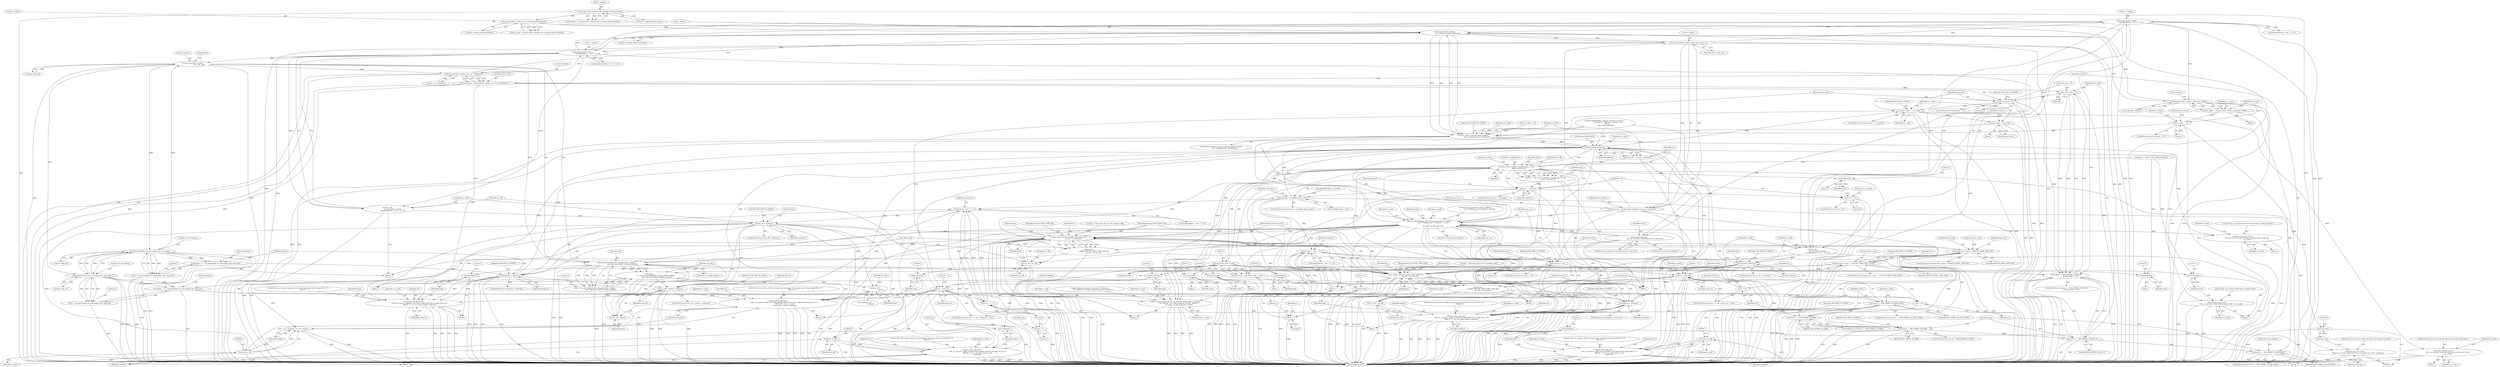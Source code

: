 digraph "0_sleuthkit_114cd3d0aac8bd1aeaf4b33840feb0163d342d5b@array" {
"1000555" [label="(Call,tsk_getu16(fs->endian,\n                    &node[nodesize - (rec + 1) * 2]))"];
"1000274" [label="(Call,tsk_getu16(fs->endian, node_desc->num_rec))"];
"1000201" [label="(Call,tsk_getu32(fs->endian,\n                hfs->catalog_header.totalNodes))"];
"1000156" [label="(Call,tsk_getu32(fs->endian, hfs->catalog_header.rootNode))"];
"1000134" [label="(Call,tsk_getu16(fs->endian, hfs->catalog_header.nodesize))"];
"1000555" [label="(Call,tsk_getu16(fs->endian,\n                    &node[nodesize - (rec + 1) * 2]))"];
"1000328" [label="(Call,tsk_getu16(fs->endian,\n                    &node[nodesize - (rec + 1) * 2]))"];
"1000486" [label="(Call,tsk_getu32(fs->endian, idx_rec->childNode))"];
"1000440" [label="(Call,tsk_getu16(fs->endian,\n                            key->key_len))"];
"1000373" [label="(Call,tsk_getu16(hfs->fs_info.endian, key->key_len))"];
"1000600" [label="(Call,tsk_getu16(hfs->fs_info.endian, key->key_len))"];
"1000666" [label="(Call,tsk_getu32(fs->endian, node_desc->flink))"];
"1000199" [label="(Call,cur_node > tsk_getu32(fs->endian,\n                hfs->catalog_header.totalNodes))"];
"1000213" [label="(Call,tsk_error_set_errstr\n                (\"hfs_cat_traverse: Node %d too large for file\", cur_node))"];
"1000222" [label="(Call,cur_node * nodesize)"];
"1000220" [label="(Call,cur_off = cur_node * nodesize)"];
"1000227" [label="(Call,tsk_fs_attr_read(hfs->catalog_attr, cur_off,\n            node, nodesize, 0))"];
"1000225" [label="(Call,cnt = tsk_fs_attr_read(hfs->catalog_attr, cur_off,\n            node, nodesize, 0))"];
"1000236" [label="(Call,cnt != nodesize)"];
"1000241" [label="(Call,cnt >= 0)"];
"1000253" [label="(Call,nodesize < sizeof(hfs_btree_node))"];
"1000260" [label="(Call,tsk_error_set_errstr\n            (\"hfs_cat_traverse: Node size %d is too small to be valid\", nodesize))"];
"1000335" [label="(Call,nodesize - (rec + 1) * 2)"];
"1000343" [label="(Call,rec_off > nodesize)"];
"1000353" [label="(Call,(int) rec_off)"];
"1000349" [label="(Call,tsk_error_set_errstr\n                        (\"hfs_cat_traverse: offset of record %d in index node %d too large (%d vs %\"\n                        PRIu16 \")\", rec, cur_node, (int) rec_off,\n                        nodesize))"];
"1000383" [label="(Call,(keylen) > nodesize)"];
"1000389" [label="(Call,tsk_error_set_errstr\n                        (\"hfs_cat_traverse: length of key %d in index node %d too large (%d vs %\"\n                        PRIu16 \")\", rec, cur_node, keylen, nodesize))"];
"1000452" [label="(Call,rec_off + keylen > nodesize)"];
"1000460" [label="(Call,tsk_error_set_errstr\n                            (\"hfs_cat_traverse: offset of record and keylength %d in index node %d too large (%d vs %\"\n                            PRIu16 \")\", rec, cur_node,\n                            (int) rec_off + keylen, nodesize))"];
"1000401" [label="(Call,a_cb(hfs, HFS_BT_NODE_TYPE_IDX, key,\n                    cur_off + rec_off, ptr))"];
"1000301" [label="(Call,node_desc->type == HFS_BT_NODE_TYPE_IDX)"];
"1000532" [label="(Call,node_desc->type == HFS_BT_NODE_TYPE_LEAF)"];
"1000628" [label="(Call,a_cb(hfs, HFS_BT_NODE_TYPE_LEAF, key,\n                    cur_off + rec_off, ptr))"];
"1000626" [label="(Call,retval =\n                    a_cb(hfs, HFS_BT_NODE_TYPE_LEAF, key,\n                    cur_off + rec_off, ptr))"];
"1000637" [label="(Call,retval == HFS_BTREE_CB_LEAF_STOP)"];
"1000647" [label="(Call,retval == HFS_BTREE_CB_ERR)"];
"1000410" [label="(Call,retval == HFS_BTREE_CB_ERR)"];
"1000425" [label="(Call,retval == HFS_BTREE_CB_IDX_LT)"];
"1000424" [label="(Call,(retval == HFS_BTREE_CB_IDX_LT)\n                    || (next_node == 0))"];
"1000494" [label="(Call,retval == HFS_BTREE_CB_IDX_EQGT)"];
"1000690" [label="(Call,tsk_error_set_errstr(\"hfs_cat_traverse: btree node %\" PRIu32\n                \" (%\" PRIu64 \") is neither index nor leaf (%\" PRIu8 \")\",\n                cur_node, cur_off, node_desc->type))"];
"1000399" [label="(Call,retval =\n                    a_cb(hfs, HFS_BT_NODE_TYPE_IDX, key,\n                    cur_off + rec_off, ptr))"];
"1000438" [label="(Call,hfs_get_idxkeylen(hfs, tsk_getu16(fs->endian,\n                            key->key_len), &(hfs->catalog_header)))"];
"1000434" [label="(Call,keylen =\n                        2 + hfs_get_idxkeylen(hfs, tsk_getu16(fs->endian,\n                            key->key_len), &(hfs->catalog_header)))"];
"1000453" [label="(Call,rec_off + keylen)"];
"1000464" [label="(Call,(int) rec_off + keylen)"];
"1000481" [label="(Call,rec_off +\n                        keylen)"];
"1000436" [label="(Call,2 + hfs_get_idxkeylen(hfs, tsk_getu16(fs->endian,\n                            key->key_len), &(hfs->catalog_header)))"];
"1000405" [label="(Call,cur_off + rec_off)"];
"1000465" [label="(Call,(int) rec_off)"];
"1000562" [label="(Call,nodesize - (rec + 1) * 2)"];
"1000570" [label="(Call,rec_off > nodesize)"];
"1000580" [label="(Call,(int) rec_off)"];
"1000576" [label="(Call,tsk_error_set_errstr\n                        (\"hfs_cat_traverse: offset of record %d in leaf node %d too large (%d vs %\"\n                        PRIu16 \")\", rec, cur_node, (int) rec_off,\n                        nodesize))"];
"1000610" [label="(Call,(keylen) > nodesize)"];
"1000616" [label="(Call,tsk_error_set_errstr\n                        (\"hfs_cat_traverse: length of key %d in leaf node %d too large (%d vs %\"\n                        PRIu16 \")\", rec, cur_node, keylen, nodesize))"];
"1000632" [label="(Call,cur_off + rec_off)"];
"1000248" [label="(Call,free(node))"];
"1000263" [label="(Call,free(node))"];
"1000269" [label="(Call,(hfs_btree_node *) node)"];
"1000216" [label="(Call,free(node))"];
"1000267" [label="(Call,node_desc = (hfs_btree_node *) node)"];
"1000296" [label="(Call,free(node))"];
"1000357" [label="(Call,free(node))"];
"1000395" [label="(Call,free(node))"];
"1000418" [label="(Call,free(node))"];
"1000470" [label="(Call,free(node))"];
"1000584" [label="(Call,free(node))"];
"1000622" [label="(Call,free(node))"];
"1000655" [label="(Call,free(node))"];
"1000697" [label="(Call,free(node))"];
"1000701" [label="(Call,free(node))"];
"1000283" [label="(Call,tsk_fprintf(stderr, \"hfs_cat_traverse: node %\" PRIu32\n                \" @ %\" PRIu64 \" has %\" PRIu16 \" records\n\",\n                cur_node, cur_off, num_rec))"];
"1000290" [label="(Call,num_rec == 0)"];
"1000316" [label="(Call,rec < num_rec)"];
"1000319" [label="(Call,++rec)"];
"1000337" [label="(Call,(rec + 1) * 2)"];
"1000338" [label="(Call,rec + 1)"];
"1000543" [label="(Call,rec < num_rec)"];
"1000546" [label="(Call,++rec)"];
"1000564" [label="(Call,(rec + 1) * 2)"];
"1000565" [label="(Call,rec + 1)"];
"1000506" [label="(Call,tsk_error_set_errstr\n                    (\"hfs_cat_traverse: did not find any keys in index node %d\",\n                    cur_node))"];
"1000514" [label="(Call,next_node == cur_node)"];
"1000520" [label="(Call,tsk_error_set_errstr\n                    (\"hfs_cat_traverse: node %d references itself as next node\",\n                    cur_node))"];
"1000527" [label="(Call,cur_node = next_node)"];
"1000683" [label="(Call,tsk_fprintf(stderr,\n                        \"hfs_cat_traverse: moving forward to next leaf\"))"];
"1000272" [label="(Call,num_rec = tsk_getu16(fs->endian, node_desc->num_rec))"];
"1000326" [label="(Call,rec_off =\n                    tsk_getu16(fs->endian,\n                    &node[nodesize - (rec + 1) * 2]))"];
"1000369" [label="(Call,keylen = 2 + tsk_getu16(hfs->fs_info.endian, key->key_len))"];
"1000371" [label="(Call,2 + tsk_getu16(hfs->fs_info.endian, key->key_len))"];
"1000596" [label="(Call,keylen = 2 + tsk_getu16(hfs->fs_info.endian, key->key_len))"];
"1000598" [label="(Call,2 + tsk_getu16(hfs->fs_info.endian, key->key_len))"];
"1000484" [label="(Call,next_node = tsk_getu32(fs->endian, idx_rec->childNode))"];
"1000428" [label="(Call,next_node == 0)"];
"1000500" [label="(Call,next_node == 0)"];
"1000553" [label="(Call,rec_off =\n                    tsk_getu16(fs->endian,\n                    &node[nodesize - (rec + 1) * 2]))"];
"1000664" [label="(Call,cur_node = tsk_getu32(fs->endian, node_desc->flink))"];
"1000674" [label="(Call,cur_node == 0)"];
"1000457" [label="(Block,)"];
"1000609" [label="(ControlStructure,if ((keylen) > nodesize))"];
"1000217" [label="(Identifier,node)"];
"1000673" [label="(ControlStructure,if (cur_node == 0))"];
"1000369" [label="(Call,keylen = 2 + tsk_getu16(hfs->fs_info.endian, key->key_len))"];
"1000429" [label="(Identifier,next_node)"];
"1000556" [label="(Call,fs->endian)"];
"1000465" [label="(Call,(int) rec_off)"];
"1000373" [label="(Call,tsk_getu16(hfs->fs_info.endian, key->key_len))"];
"1000395" [label="(Call,free(node))"];
"1000667" [label="(Call,fs->endian)"];
"1000562" [label="(Call,nodesize - (rec + 1) * 2)"];
"1000630" [label="(Identifier,HFS_BT_NODE_TYPE_LEAF)"];
"1000521" [label="(Literal,\"hfs_cat_traverse: node %d references itself as next node\")"];
"1000284" [label="(Identifier,stderr)"];
"1000240" [label="(ControlStructure,if (cnt >= 0))"];
"1000219" [label="(Literal,1)"];
"1000374" [label="(Call,hfs->fs_info.endian)"];
"1000290" [label="(Call,num_rec == 0)"];
"1000386" [label="(Block,)"];
"1000392" [label="(Identifier,cur_node)"];
"1000291" [label="(Identifier,num_rec)"];
"1000690" [label="(Call,tsk_error_set_errstr(\"hfs_cat_traverse: btree node %\" PRIu32\n                \" (%\" PRIu64 \") is neither index nor leaf (%\" PRIu8 \")\",\n                cur_node, cur_off, node_desc->type))"];
"1000384" [label="(Identifier,keylen)"];
"1000621" [label="(Identifier,nodesize)"];
"1000613" [label="(Block,)"];
"1000547" [label="(Identifier,rec)"];
"1000532" [label="(Call,node_desc->type == HFS_BT_NODE_TYPE_LEAF)"];
"1000154" [label="(Call,cur_node = tsk_getu32(fs->endian, hfs->catalog_header.rootNode))"];
"1000464" [label="(Call,(int) rec_off + keylen)"];
"1000447" [label="(Call,&(hfs->catalog_header))"];
"1000579" [label="(Identifier,cur_node)"];
"1000254" [label="(Identifier,nodesize)"];
"1000467" [label="(Identifier,rec_off)"];
"1000589" [label="(Identifier,key)"];
"1000236" [label="(Call,cnt != nodesize)"];
"1000296" [label="(Call,free(node))"];
"1000682" [label="(Identifier,tsk_verbose)"];
"1000493" [label="(ControlStructure,if (retval == HFS_BTREE_CB_IDX_EQGT))"];
"1000353" [label="(Call,(int) rec_off)"];
"1000704" [label="(Literal,0)"];
"1000560" [label="(Call,node[nodesize - (rec + 1) * 2])"];
"1000642" [label="(Identifier,is_done)"];
"1000383" [label="(Call,(keylen) > nodesize)"];
"1000358" [label="(Identifier,node)"];
"1000337" [label="(Call,(rec + 1) * 2)"];
"1000566" [label="(Identifier,rec)"];
"1000629" [label="(Identifier,hfs)"];
"1000222" [label="(Call,cur_node * nodesize)"];
"1000370" [label="(Identifier,keylen)"];
"1000649" [label="(Identifier,HFS_BTREE_CB_ERR)"];
"1000502" [label="(Literal,0)"];
"1000344" [label="(Identifier,rec_off)"];
"1000675" [label="(Identifier,cur_node)"];
"1000693" [label="(Identifier,cur_off)"];
"1000268" [label="(Identifier,node_desc)"];
"1000234" [label="(Literal,0)"];
"1000577" [label="(Literal,\"hfs_cat_traverse: offset of record %d in leaf node %d too large (%d vs %\"\n                        PRIu16 \")\")"];
"1000249" [label="(Identifier,node)"];
"1000515" [label="(Identifier,next_node)"];
"1000503" [label="(Block,)"];
"1000233" [label="(Identifier,nodesize)"];
"1000241" [label="(Call,cnt >= 0)"];
"1000252" [label="(ControlStructure,if (nodesize < sizeof(hfs_btree_node)))"];
"1000411" [label="(Identifier,retval)"];
"1000546" [label="(Call,++rec)"];
"1000335" [label="(Call,nodesize - (rec + 1) * 2)"];
"1000470" [label="(Call,free(node))"];
"1000436" [label="(Call,2 + hfs_get_idxkeylen(hfs, tsk_getu16(fs->endian,\n                            key->key_len), &(hfs->catalog_header)))"];
"1000412" [label="(Identifier,HFS_BTREE_CB_ERR)"];
"1000455" [label="(Identifier,keylen)"];
"1000665" [label="(Identifier,cur_node)"];
"1000338" [label="(Call,rec + 1)"];
"1000490" [label="(Call,idx_rec->childNode)"];
"1000282" [label="(Identifier,tsk_verbose)"];
"1000260" [label="(Call,tsk_error_set_errstr\n            (\"hfs_cat_traverse: Node size %d is too small to be valid\", nodesize))"];
"1000228" [label="(Call,hfs->catalog_attr)"];
"1000587" [label="(Literal,1)"];
"1000245" [label="(Call,tsk_error_reset())"];
"1000528" [label="(Identifier,cur_node)"];
"1000340" [label="(Literal,1)"];
"1000216" [label="(Call,free(node))"];
"1000394" [label="(Identifier,nodesize)"];
"1000409" [label="(ControlStructure,if (retval == HFS_BTREE_CB_ERR))"];
"1000483" [label="(Identifier,keylen)"];
"1000239" [label="(Block,)"];
"1000514" [label="(Call,next_node == cur_node)"];
"1000213" [label="(Call,tsk_error_set_errstr\n                (\"hfs_cat_traverse: Node %d too large for file\", cur_node))"];
"1000308" [label="(Call,next_node = 0)"];
"1000212" [label="(Identifier,TSK_ERR_FS_GENFS)"];
"1000292" [label="(Literal,0)"];
"1000460" [label="(Call,tsk_error_set_errstr\n                            (\"hfs_cat_traverse: offset of record and keylength %d in index node %d too large (%d vs %\"\n                            PRIu16 \")\", rec, cur_node,\n                            (int) rec_off + keylen, nodesize))"];
"1000223" [label="(Identifier,cur_node)"];
"1000611" [label="(Identifier,keylen)"];
"1000418" [label="(Call,free(node))"];
"1000452" [label="(Call,rec_off + keylen > nodesize)"];
"1000652" [label="(Identifier,TSK_ERR_FS_GENFS)"];
"1000205" [label="(Call,hfs->catalog_header.totalNodes)"];
"1000637" [label="(Call,retval == HFS_BTREE_CB_LEAF_STOP)"];
"1000661" [label="(Identifier,is_done)"];
"1000287" [label="(Identifier,cur_off)"];
"1000316" [label="(Call,rec < num_rec)"];
"1000351" [label="(Identifier,rec)"];
"1000499" [label="(ControlStructure,if (next_node == 0))"];
"1000687" [label="(Block,)"];
"1000628" [label="(Call,a_cb(hfs, HFS_BT_NODE_TYPE_LEAF, key,\n                    cur_off + rec_off, ptr))"];
"1000568" [label="(Literal,2)"];
"1000425" [label="(Call,retval == HFS_BTREE_CB_IDX_LT)"];
"1000295" [label="(Identifier,TSK_ERR_FS_GENFS)"];
"1000498" [label="(ControlStructure,break;)"];
"1000482" [label="(Identifier,rec_off)"];
"1000481" [label="(Call,rec_off +\n                        keylen)"];
"1000191" [label="(Identifier,is_done)"];
"1000300" [label="(ControlStructure,if (node_desc->type == HFS_BT_NODE_TYPE_IDX))"];
"1000529" [label="(Identifier,next_node)"];
"1000647" [label="(Call,retval == HFS_BTREE_CB_ERR)"];
"1000193" [label="(Block,)"];
"1000618" [label="(Identifier,rec)"];
"1000633" [label="(Identifier,cur_off)"];
"1000441" [label="(Call,fs->endian)"];
"1000527" [label="(Call,cur_node = next_node)"];
"1000342" [label="(ControlStructure,if (rec_off > nodesize))"];
"1000612" [label="(Identifier,nodesize)"];
"1000691" [label="(Literal,\"hfs_cat_traverse: btree node %\" PRIu32\n                \" (%\" PRIu64 \") is neither index nor leaf (%\" PRIu8 \")\")"];
"1000225" [label="(Call,cnt = tsk_fs_attr_read(hfs->catalog_attr, cur_off,\n            node, nodesize, 0))"];
"1000658" [label="(Literal,1)"];
"1000510" [label="(Identifier,is_done)"];
"1000578" [label="(Identifier,rec)"];
"1000348" [label="(Identifier,TSK_ERR_FS_GENFS)"];
"1000288" [label="(Identifier,num_rec)"];
"1000700" [label="(Literal,1)"];
"1000382" [label="(ControlStructure,if ((keylen) > nodesize))"];
"1000341" [label="(Literal,2)"];
"1000400" [label="(Identifier,retval)"];
"1000616" [label="(Call,tsk_error_set_errstr\n                        (\"hfs_cat_traverse: length of key %d in leaf node %d too large (%d vs %\"\n                        PRIu16 \")\", rec, cur_node, keylen, nodesize))"];
"1000486" [label="(Call,tsk_getu32(fs->endian, idx_rec->childNode))"];
"1000508" [label="(Identifier,cur_node)"];
"1000301" [label="(Call,node_desc->type == HFS_BT_NODE_TYPE_IDX)"];
"1000237" [label="(Identifier,cnt)"];
"1000541" [label="(Identifier,rec)"];
"1000544" [label="(Identifier,rec)"];
"1000257" [label="(Block,)"];
"1000145" [label="(Call,node = (char *) tsk_malloc(nodesize))"];
"1000181" [label="(Call,tsk_fprintf(stderr, \"hfs_cat_traverse: starting at \"\n            \"root node %\" PRIu32 \"; nodesize = %\"\n            PRIu16 \"\n\", cur_node, nodesize))"];
"1000620" [label="(Identifier,keylen)"];
"1000243" [label="(Literal,0)"];
"1000439" [label="(Identifier,hfs)"];
"1000116" [label="(Block,)"];
"1000424" [label="(Call,(retval == HFS_BTREE_CB_IDX_LT)\n                    || (next_node == 0))"];
"1000356" [label="(Identifier,nodesize)"];
"1000507" [label="(Literal,\"hfs_cat_traverse: did not find any keys in index node %d\")"];
"1000319" [label="(Call,++rec)"];
"1000343" [label="(Call,rec_off > nodesize)"];
"1000210" [label="(Block,)"];
"1000391" [label="(Identifier,rec)"];
"1000519" [label="(Identifier,TSK_ERR_FS_GENFS)"];
"1000421" [label="(Literal,1)"];
"1000403" [label="(Identifier,HFS_BT_NODE_TYPE_IDX)"];
"1000702" [label="(Identifier,node)"];
"1000524" [label="(Identifier,is_done)"];
"1000261" [label="(Literal,\"hfs_cat_traverse: Node size %d is too small to be valid\")"];
"1000650" [label="(Block,)"];
"1000588" [label="(Call,key = (hfs_btree_key_cat *) & node[rec_off])"];
"1000360" [label="(Literal,1)"];
"1000355" [label="(Identifier,rec_off)"];
"1000545" [label="(Identifier,num_rec)"];
"1000313" [label="(Call,rec = 0)"];
"1000405" [label="(Call,cur_off + rec_off)"];
"1000684" [label="(Identifier,stderr)"];
"1000473" [label="(Literal,1)"];
"1000242" [label="(Identifier,cnt)"];
"1000289" [label="(ControlStructure,if (num_rec == 0))"];
"1000534" [label="(Identifier,node_desc)"];
"1000132" [label="(Call,nodesize = tsk_getu16(fs->endian, hfs->catalog_header.nodesize))"];
"1000540" [label="(Call,rec = 0)"];
"1000505" [label="(Identifier,TSK_ERR_FS_GENFS)"];
"1000500" [label="(Call,next_node == 0)"];
"1000134" [label="(Call,tsk_getu16(fs->endian, hfs->catalog_header.nodesize))"];
"1000600" [label="(Call,tsk_getu16(hfs->fs_info.endian, key->key_len))"];
"1000573" [label="(Block,)"];
"1000440" [label="(Call,tsk_getu16(fs->endian,\n                            key->key_len))"];
"1000701" [label="(Call,free(node))"];
"1000664" [label="(Call,cur_node = tsk_getu32(fs->endian, node_desc->flink))"];
"1000345" [label="(Identifier,nodesize)"];
"1000293" [label="(Block,)"];
"1000656" [label="(Identifier,node)"];
"1000346" [label="(Block,)"];
"1000461" [label="(Literal,\"hfs_cat_traverse: offset of record and keylength %d in index node %d too large (%d vs %\"\n                            PRIu16 \")\")"];
"1000413" [label="(Block,)"];
"1000625" [label="(Literal,1)"];
"1000584" [label="(Call,free(node))"];
"1000357" [label="(Call,free(node))"];
"1000259" [label="(Identifier,TSK_ERR_FS_GENFS)"];
"1000569" [label="(ControlStructure,if (rec_off > nodesize))"];
"1000663" [label="(Block,)"];
"1000631" [label="(Identifier,key)"];
"1000536" [label="(Identifier,HFS_BT_NODE_TYPE_LEAF)"];
"1000404" [label="(Identifier,key)"];
"1000646" [label="(ControlStructure,if (retval == HFS_BTREE_CB_ERR))"];
"1000410" [label="(Call,retval == HFS_BTREE_CB_ERR)"];
"1000281" [label="(ControlStructure,if (tsk_verbose))"];
"1000555" [label="(Call,tsk_getu16(fs->endian,\n                    &node[nodesize - (rec + 1) * 2]))"];
"1000572" [label="(Identifier,nodesize)"];
"1000273" [label="(Identifier,num_rec)"];
"1000407" [label="(Identifier,rec_off)"];
"1000632" [label="(Call,cur_off + rec_off)"];
"1000423" [label="(ControlStructure,if ((retval == HFS_BTREE_CB_IDX_LT)\n                    || (next_node == 0)))"];
"1000676" [label="(Literal,0)"];
"1000548" [label="(Block,)"];
"1000501" [label="(Identifier,next_node)"];
"1000321" [label="(Block,)"];
"1000617" [label="(Literal,\"hfs_cat_traverse: length of key %d in leaf node %d too large (%d vs %\"\n                        PRIu16 \")\")"];
"1000361" [label="(Call,key = (hfs_btree_key_cat *) & node[rec_off])"];
"1000681" [label="(ControlStructure,if (tsk_verbose))"];
"1000113" [label="(MethodParameterIn,HFS_INFO * hfs)"];
"1000655" [label="(Call,free(node))"];
"1000200" [label="(Identifier,cur_node)"];
"1000697" [label="(Call,free(node))"];
"1000635" [label="(Identifier,ptr)"];
"1000160" [label="(Call,hfs->catalog_header.rootNode)"];
"1000232" [label="(Identifier,node)"];
"1000238" [label="(Identifier,nodesize)"];
"1000221" [label="(Identifier,cur_off)"];
"1000597" [label="(Identifier,keylen)"];
"1000606" [label="(Call,key->key_len)"];
"1000255" [label="(Call,sizeof(hfs_btree_node))"];
"1000456" [label="(Identifier,nodesize)"];
"1000567" [label="(Literal,1)"];
"1000431" [label="(Block,)"];
"1000585" [label="(Identifier,node)"];
"1000694" [label="(Call,node_desc->type)"];
"1000553" [label="(Call,rec_off =\n                    tsk_getu16(fs->endian,\n                    &node[nodesize - (rec + 1) * 2]))"];
"1000372" [label="(Literal,2)"];
"1000274" [label="(Call,tsk_getu16(fs->endian, node_desc->num_rec))"];
"1000533" [label="(Call,node_desc->type)"];
"1000402" [label="(Identifier,hfs)"];
"1000485" [label="(Identifier,next_node)"];
"1000235" [label="(ControlStructure,if (cnt != nodesize))"];
"1000262" [label="(Identifier,nodesize)"];
"1000674" [label="(Call,cur_node == 0)"];
"1000634" [label="(Identifier,rec_off)"];
"1000215" [label="(Identifier,cur_node)"];
"1000115" [label="(MethodParameterIn,void *ptr)"];
"1000198" [label="(ControlStructure,if (cur_node > tsk_getu32(fs->endian,\n                hfs->catalog_header.totalNodes)))"];
"1000231" [label="(Identifier,cur_off)"];
"1000564" [label="(Call,(rec + 1) * 2)"];
"1000639" [label="(Identifier,HFS_BTREE_CB_LEAF_STOP)"];
"1000495" [label="(Identifier,retval)"];
"1000623" [label="(Identifier,node)"];
"1000349" [label="(Call,tsk_error_set_errstr\n                        (\"hfs_cat_traverse: offset of record %d in index node %d too large (%d vs %\"\n                        PRIu16 \")\", rec, cur_node, (int) rec_off,\n                        nodesize))"];
"1000468" [label="(Identifier,keylen)"];
"1000469" [label="(Identifier,nodesize)"];
"1000297" [label="(Identifier,node)"];
"1000683" [label="(Call,tsk_fprintf(stderr,\n                        \"hfs_cat_traverse: moving forward to next leaf\"))"];
"1000531" [label="(ControlStructure,if (node_desc->type == HFS_BT_NODE_TYPE_LEAF))"];
"1000598" [label="(Call,2 + tsk_getu16(hfs->fs_info.endian, key->key_len))"];
"1000135" [label="(Call,fs->endian)"];
"1000201" [label="(Call,tsk_getu32(fs->endian,\n                hfs->catalog_header.totalNodes))"];
"1000220" [label="(Call,cur_off = cur_node * nodesize)"];
"1000399" [label="(Call,retval =\n                    a_cb(hfs, HFS_BT_NODE_TYPE_IDX, key,\n                    cur_off + rec_off, ptr))"];
"1000269" [label="(Call,(hfs_btree_node *) node)"];
"1000438" [label="(Call,hfs_get_idxkeylen(hfs, tsk_getu16(fs->endian,\n                            key->key_len), &(hfs->catalog_header)))"];
"1000698" [label="(Identifier,node)"];
"1000516" [label="(Identifier,cur_node)"];
"1000275" [label="(Call,fs->endian)"];
"1000149" [label="(Call,tsk_malloc(nodesize))"];
"1000224" [label="(Identifier,nodesize)"];
"1000271" [label="(Identifier,node)"];
"1000398" [label="(Literal,1)"];
"1000166" [label="(Call,cur_node == 0)"];
"1000685" [label="(Literal,\"hfs_cat_traverse: moving forward to next leaf\")"];
"1000419" [label="(Identifier,node)"];
"1000627" [label="(Identifier,retval)"];
"1000596" [label="(Call,keylen = 2 + tsk_getu16(hfs->fs_info.endian, key->key_len))"];
"1000396" [label="(Identifier,node)"];
"1000487" [label="(Call,fs->endian)"];
"1000303" [label="(Identifier,node_desc)"];
"1000283" [label="(Call,tsk_fprintf(stderr, \"hfs_cat_traverse: node %\" PRIu32\n                \" @ %\" PRIu64 \" has %\" PRIu16 \" records\n\",\n                cur_node, cur_off, num_rec))"];
"1000484" [label="(Call,next_node = tsk_getu32(fs->endian, idx_rec->childNode))"];
"1000576" [label="(Call,tsk_error_set_errstr\n                        (\"hfs_cat_traverse: offset of record %d in leaf node %d too large (%d vs %\"\n                        PRIu16 \")\", rec, cur_node, (int) rec_off,\n                        nodesize))"];
"1000626" [label="(Call,retval =\n                    a_cb(hfs, HFS_BT_NODE_TYPE_LEAF, key,\n                    cur_off + rec_off, ptr))"];
"1000333" [label="(Call,node[nodesize - (rec + 1) * 2])"];
"1000570" [label="(Call,rec_off > nodesize)"];
"1000227" [label="(Call,tsk_fs_attr_read(hfs->catalog_attr, cur_off,\n            node, nodesize, 0))"];
"1000615" [label="(Identifier,TSK_ERR_FS_GENFS)"];
"1000320" [label="(Identifier,rec)"];
"1000328" [label="(Call,tsk_getu16(fs->endian,\n                    &node[nodesize - (rec + 1) * 2]))"];
"1000543" [label="(Call,rec < num_rec)"];
"1000679" [label="(Identifier,is_done)"];
"1000463" [label="(Identifier,cur_node)"];
"1000317" [label="(Identifier,rec)"];
"1000705" [label="(MethodReturn,RET)"];
"1000305" [label="(Identifier,HFS_BT_NODE_TYPE_IDX)"];
"1000272" [label="(Call,num_rec = tsk_getu16(fs->endian, node_desc->num_rec))"];
"1000248" [label="(Call,free(node))"];
"1000329" [label="(Call,fs->endian)"];
"1000385" [label="(Identifier,nodesize)"];
"1000350" [label="(Literal,\"hfs_cat_traverse: offset of record %d in index node %d too large (%d vs %\"\n                        PRIu16 \")\")"];
"1000157" [label="(Call,fs->endian)"];
"1000251" [label="(Literal,1)"];
"1000539" [label="(ControlStructure,for (rec = 0; rec < num_rec; ++rec))"];
"1000571" [label="(Identifier,rec_off)"];
"1000371" [label="(Call,2 + tsk_getu16(hfs->fs_info.endian, key->key_len))"];
"1000336" [label="(Identifier,nodesize)"];
"1000401" [label="(Call,a_cb(hfs, HFS_BT_NODE_TYPE_IDX, key,\n                    cur_off + rec_off, ptr))"];
"1000451" [label="(ControlStructure,if (rec_off + keylen > nodesize))"];
"1000689" [label="(Identifier,TSK_ERR_FS_GENFS)"];
"1000565" [label="(Call,rec + 1)"];
"1000253" [label="(Call,nodesize < sizeof(hfs_btree_node))"];
"1000390" [label="(Literal,\"hfs_cat_traverse: length of key %d in index node %d too large (%d vs %\"\n                        PRIu16 \")\")"];
"1000496" [label="(Identifier,HFS_BTREE_CB_IDX_EQGT)"];
"1000599" [label="(Literal,2)"];
"1000622" [label="(Call,free(node))"];
"1000437" [label="(Literal,2)"];
"1000517" [label="(Block,)"];
"1000444" [label="(Call,key->key_len)"];
"1000299" [label="(Literal,1)"];
"1000267" [label="(Call,node_desc = (hfs_btree_node *) node)"];
"1000285" [label="(Literal,\"hfs_cat_traverse: node %\" PRIu32\n                \" @ %\" PRIu64 \" has %\" PRIu16 \" records\n\")"];
"1000494" [label="(Call,retval == HFS_BTREE_CB_IDX_EQGT)"];
"1000462" [label="(Identifier,rec)"];
"1000326" [label="(Call,rec_off =\n                    tsk_getu16(fs->endian,\n                    &node[nodesize - (rec + 1) * 2]))"];
"1000352" [label="(Identifier,cur_node)"];
"1000619" [label="(Identifier,cur_node)"];
"1000199" [label="(Call,cur_node > tsk_getu32(fs->endian,\n                hfs->catalog_header.totalNodes))"];
"1000393" [label="(Identifier,keylen)"];
"1000692" [label="(Identifier,cur_node)"];
"1000554" [label="(Identifier,rec_off)"];
"1000601" [label="(Call,hfs->fs_info.endian)"];
"1000430" [label="(Literal,0)"];
"1000415" [label="(Identifier,TSK_ERR_FS_GENFS)"];
"1000339" [label="(Identifier,rec)"];
"1000379" [label="(Call,key->key_len)"];
"1000479" [label="(Call,node[rec_off +\n                        keylen])"];
"1000306" [label="(Block,)"];
"1000670" [label="(Call,node_desc->flink)"];
"1000362" [label="(Identifier,key)"];
"1000666" [label="(Call,tsk_getu32(fs->endian, node_desc->flink))"];
"1000610" [label="(Call,(keylen) > nodesize)"];
"1000506" [label="(Call,tsk_error_set_errstr\n                    (\"hfs_cat_traverse: did not find any keys in index node %d\",\n                    cur_node))"];
"1000327" [label="(Identifier,rec_off)"];
"1000520" [label="(Call,tsk_error_set_errstr\n                    (\"hfs_cat_traverse: node %d references itself as next node\",\n                    cur_node))"];
"1000226" [label="(Identifier,cnt)"];
"1000389" [label="(Call,tsk_error_set_errstr\n                        (\"hfs_cat_traverse: length of key %d in index node %d too large (%d vs %\"\n                        PRIu16 \")\", rec, cur_node, keylen, nodesize))"];
"1000583" [label="(Identifier,nodesize)"];
"1000427" [label="(Identifier,HFS_BTREE_CB_IDX_LT)"];
"1000471" [label="(Identifier,node)"];
"1000575" [label="(Identifier,TSK_ERR_FS_GENFS)"];
"1000408" [label="(Identifier,ptr)"];
"1000636" [label="(ControlStructure,if (retval == HFS_BTREE_CB_LEAF_STOP))"];
"1000454" [label="(Identifier,rec_off)"];
"1000563" [label="(Identifier,nodesize)"];
"1000449" [label="(Identifier,hfs)"];
"1000286" [label="(Identifier,cur_node)"];
"1000580" [label="(Call,(int) rec_off)"];
"1000214" [label="(Literal,\"hfs_cat_traverse: Node %d too large for file\")"];
"1000312" [label="(ControlStructure,for (rec = 0; rec < num_rec; ++rec))"];
"1000434" [label="(Call,keylen =\n                        2 + hfs_get_idxkeylen(hfs, tsk_getu16(fs->endian,\n                            key->key_len), &(hfs->catalog_header)))"];
"1000459" [label="(Identifier,TSK_ERR_FS_GENFS)"];
"1000138" [label="(Call,hfs->catalog_header.nodesize)"];
"1000309" [label="(Identifier,next_node)"];
"1000559" [label="(Call,&node[nodesize - (rec + 1) * 2])"];
"1000638" [label="(Identifier,retval)"];
"1000278" [label="(Call,node_desc->num_rec)"];
"1000318" [label="(Identifier,num_rec)"];
"1000426" [label="(Identifier,retval)"];
"1000302" [label="(Call,node_desc->type)"];
"1000475" [label="(Identifier,idx_rec)"];
"1000453" [label="(Call,rec_off + keylen)"];
"1000522" [label="(Identifier,cur_node)"];
"1000202" [label="(Call,fs->endian)"];
"1000406" [label="(Identifier,cur_off)"];
"1000435" [label="(Identifier,keylen)"];
"1000388" [label="(Identifier,TSK_ERR_FS_GENFS)"];
"1000264" [label="(Identifier,node)"];
"1000428" [label="(Call,next_node == 0)"];
"1000648" [label="(Identifier,retval)"];
"1000332" [label="(Call,&node[nodesize - (rec + 1) * 2])"];
"1000156" [label="(Call,tsk_getu32(fs->endian, hfs->catalog_header.rootNode))"];
"1000266" [label="(Literal,1)"];
"1000263" [label="(Call,free(node))"];
"1000513" [label="(ControlStructure,if (next_node == cur_node))"];
"1000582" [label="(Identifier,rec_off)"];
"1000555" -> "1000553"  [label="AST: "];
"1000555" -> "1000559"  [label="CFG: "];
"1000556" -> "1000555"  [label="AST: "];
"1000559" -> "1000555"  [label="AST: "];
"1000553" -> "1000555"  [label="CFG: "];
"1000555" -> "1000705"  [label="DDG: "];
"1000555" -> "1000705"  [label="DDG: "];
"1000555" -> "1000201"  [label="DDG: "];
"1000555" -> "1000328"  [label="DDG: "];
"1000555" -> "1000553"  [label="DDG: "];
"1000555" -> "1000553"  [label="DDG: "];
"1000274" -> "1000555"  [label="DDG: "];
"1000328" -> "1000555"  [label="DDG: "];
"1000555" -> "1000666"  [label="DDG: "];
"1000274" -> "1000272"  [label="AST: "];
"1000274" -> "1000278"  [label="CFG: "];
"1000275" -> "1000274"  [label="AST: "];
"1000278" -> "1000274"  [label="AST: "];
"1000272" -> "1000274"  [label="CFG: "];
"1000274" -> "1000705"  [label="DDG: "];
"1000274" -> "1000705"  [label="DDG: "];
"1000274" -> "1000201"  [label="DDG: "];
"1000274" -> "1000272"  [label="DDG: "];
"1000274" -> "1000272"  [label="DDG: "];
"1000201" -> "1000274"  [label="DDG: "];
"1000274" -> "1000328"  [label="DDG: "];
"1000274" -> "1000666"  [label="DDG: "];
"1000201" -> "1000199"  [label="AST: "];
"1000201" -> "1000205"  [label="CFG: "];
"1000202" -> "1000201"  [label="AST: "];
"1000205" -> "1000201"  [label="AST: "];
"1000199" -> "1000201"  [label="CFG: "];
"1000201" -> "1000705"  [label="DDG: "];
"1000201" -> "1000705"  [label="DDG: "];
"1000201" -> "1000199"  [label="DDG: "];
"1000201" -> "1000199"  [label="DDG: "];
"1000156" -> "1000201"  [label="DDG: "];
"1000328" -> "1000201"  [label="DDG: "];
"1000486" -> "1000201"  [label="DDG: "];
"1000666" -> "1000201"  [label="DDG: "];
"1000156" -> "1000154"  [label="AST: "];
"1000156" -> "1000160"  [label="CFG: "];
"1000157" -> "1000156"  [label="AST: "];
"1000160" -> "1000156"  [label="AST: "];
"1000154" -> "1000156"  [label="CFG: "];
"1000156" -> "1000705"  [label="DDG: "];
"1000156" -> "1000705"  [label="DDG: "];
"1000156" -> "1000154"  [label="DDG: "];
"1000156" -> "1000154"  [label="DDG: "];
"1000134" -> "1000156"  [label="DDG: "];
"1000134" -> "1000132"  [label="AST: "];
"1000134" -> "1000138"  [label="CFG: "];
"1000135" -> "1000134"  [label="AST: "];
"1000138" -> "1000134"  [label="AST: "];
"1000132" -> "1000134"  [label="CFG: "];
"1000134" -> "1000705"  [label="DDG: "];
"1000134" -> "1000705"  [label="DDG: "];
"1000134" -> "1000132"  [label="DDG: "];
"1000134" -> "1000132"  [label="DDG: "];
"1000328" -> "1000326"  [label="AST: "];
"1000328" -> "1000332"  [label="CFG: "];
"1000329" -> "1000328"  [label="AST: "];
"1000332" -> "1000328"  [label="AST: "];
"1000326" -> "1000328"  [label="CFG: "];
"1000328" -> "1000705"  [label="DDG: "];
"1000328" -> "1000705"  [label="DDG: "];
"1000328" -> "1000326"  [label="DDG: "];
"1000328" -> "1000326"  [label="DDG: "];
"1000486" -> "1000328"  [label="DDG: "];
"1000328" -> "1000440"  [label="DDG: "];
"1000486" -> "1000484"  [label="AST: "];
"1000486" -> "1000490"  [label="CFG: "];
"1000487" -> "1000486"  [label="AST: "];
"1000490" -> "1000486"  [label="AST: "];
"1000484" -> "1000486"  [label="CFG: "];
"1000486" -> "1000705"  [label="DDG: "];
"1000486" -> "1000705"  [label="DDG: "];
"1000486" -> "1000484"  [label="DDG: "];
"1000486" -> "1000484"  [label="DDG: "];
"1000440" -> "1000486"  [label="DDG: "];
"1000440" -> "1000438"  [label="AST: "];
"1000440" -> "1000444"  [label="CFG: "];
"1000441" -> "1000440"  [label="AST: "];
"1000444" -> "1000440"  [label="AST: "];
"1000449" -> "1000440"  [label="CFG: "];
"1000440" -> "1000705"  [label="DDG: "];
"1000440" -> "1000705"  [label="DDG: "];
"1000440" -> "1000373"  [label="DDG: "];
"1000440" -> "1000438"  [label="DDG: "];
"1000440" -> "1000438"  [label="DDG: "];
"1000373" -> "1000440"  [label="DDG: "];
"1000440" -> "1000600"  [label="DDG: "];
"1000373" -> "1000371"  [label="AST: "];
"1000373" -> "1000379"  [label="CFG: "];
"1000374" -> "1000373"  [label="AST: "];
"1000379" -> "1000373"  [label="AST: "];
"1000371" -> "1000373"  [label="CFG: "];
"1000373" -> "1000705"  [label="DDG: "];
"1000373" -> "1000705"  [label="DDG: "];
"1000373" -> "1000369"  [label="DDG: "];
"1000373" -> "1000369"  [label="DDG: "];
"1000373" -> "1000371"  [label="DDG: "];
"1000373" -> "1000371"  [label="DDG: "];
"1000600" -> "1000373"  [label="DDG: "];
"1000600" -> "1000373"  [label="DDG: "];
"1000373" -> "1000600"  [label="DDG: "];
"1000373" -> "1000600"  [label="DDG: "];
"1000600" -> "1000598"  [label="AST: "];
"1000600" -> "1000606"  [label="CFG: "];
"1000601" -> "1000600"  [label="AST: "];
"1000606" -> "1000600"  [label="AST: "];
"1000598" -> "1000600"  [label="CFG: "];
"1000600" -> "1000705"  [label="DDG: "];
"1000600" -> "1000705"  [label="DDG: "];
"1000600" -> "1000596"  [label="DDG: "];
"1000600" -> "1000596"  [label="DDG: "];
"1000600" -> "1000598"  [label="DDG: "];
"1000600" -> "1000598"  [label="DDG: "];
"1000666" -> "1000664"  [label="AST: "];
"1000666" -> "1000670"  [label="CFG: "];
"1000667" -> "1000666"  [label="AST: "];
"1000670" -> "1000666"  [label="AST: "];
"1000664" -> "1000666"  [label="CFG: "];
"1000666" -> "1000705"  [label="DDG: "];
"1000666" -> "1000705"  [label="DDG: "];
"1000666" -> "1000664"  [label="DDG: "];
"1000666" -> "1000664"  [label="DDG: "];
"1000199" -> "1000198"  [label="AST: "];
"1000200" -> "1000199"  [label="AST: "];
"1000212" -> "1000199"  [label="CFG: "];
"1000221" -> "1000199"  [label="CFG: "];
"1000199" -> "1000705"  [label="DDG: "];
"1000199" -> "1000705"  [label="DDG: "];
"1000283" -> "1000199"  [label="DDG: "];
"1000222" -> "1000199"  [label="DDG: "];
"1000527" -> "1000199"  [label="DDG: "];
"1000181" -> "1000199"  [label="DDG: "];
"1000166" -> "1000199"  [label="DDG: "];
"1000674" -> "1000199"  [label="DDG: "];
"1000199" -> "1000213"  [label="DDG: "];
"1000199" -> "1000222"  [label="DDG: "];
"1000213" -> "1000210"  [label="AST: "];
"1000213" -> "1000215"  [label="CFG: "];
"1000214" -> "1000213"  [label="AST: "];
"1000215" -> "1000213"  [label="AST: "];
"1000217" -> "1000213"  [label="CFG: "];
"1000213" -> "1000705"  [label="DDG: "];
"1000213" -> "1000705"  [label="DDG: "];
"1000222" -> "1000220"  [label="AST: "];
"1000222" -> "1000224"  [label="CFG: "];
"1000223" -> "1000222"  [label="AST: "];
"1000224" -> "1000222"  [label="AST: "];
"1000220" -> "1000222"  [label="CFG: "];
"1000222" -> "1000705"  [label="DDG: "];
"1000222" -> "1000220"  [label="DDG: "];
"1000222" -> "1000220"  [label="DDG: "];
"1000181" -> "1000222"  [label="DDG: "];
"1000253" -> "1000222"  [label="DDG: "];
"1000149" -> "1000222"  [label="DDG: "];
"1000610" -> "1000222"  [label="DDG: "];
"1000452" -> "1000222"  [label="DDG: "];
"1000383" -> "1000222"  [label="DDG: "];
"1000222" -> "1000227"  [label="DDG: "];
"1000222" -> "1000283"  [label="DDG: "];
"1000222" -> "1000349"  [label="DDG: "];
"1000222" -> "1000389"  [label="DDG: "];
"1000222" -> "1000460"  [label="DDG: "];
"1000222" -> "1000506"  [label="DDG: "];
"1000222" -> "1000514"  [label="DDG: "];
"1000222" -> "1000576"  [label="DDG: "];
"1000222" -> "1000616"  [label="DDG: "];
"1000222" -> "1000690"  [label="DDG: "];
"1000220" -> "1000193"  [label="AST: "];
"1000221" -> "1000220"  [label="AST: "];
"1000226" -> "1000220"  [label="CFG: "];
"1000220" -> "1000705"  [label="DDG: "];
"1000220" -> "1000227"  [label="DDG: "];
"1000227" -> "1000225"  [label="AST: "];
"1000227" -> "1000234"  [label="CFG: "];
"1000228" -> "1000227"  [label="AST: "];
"1000231" -> "1000227"  [label="AST: "];
"1000232" -> "1000227"  [label="AST: "];
"1000233" -> "1000227"  [label="AST: "];
"1000234" -> "1000227"  [label="AST: "];
"1000225" -> "1000227"  [label="CFG: "];
"1000227" -> "1000705"  [label="DDG: "];
"1000227" -> "1000705"  [label="DDG: "];
"1000227" -> "1000225"  [label="DDG: "];
"1000227" -> "1000225"  [label="DDG: "];
"1000227" -> "1000225"  [label="DDG: "];
"1000227" -> "1000225"  [label="DDG: "];
"1000227" -> "1000225"  [label="DDG: "];
"1000145" -> "1000227"  [label="DDG: "];
"1000269" -> "1000227"  [label="DDG: "];
"1000227" -> "1000236"  [label="DDG: "];
"1000227" -> "1000248"  [label="DDG: "];
"1000227" -> "1000263"  [label="DDG: "];
"1000227" -> "1000269"  [label="DDG: "];
"1000227" -> "1000283"  [label="DDG: "];
"1000227" -> "1000401"  [label="DDG: "];
"1000227" -> "1000405"  [label="DDG: "];
"1000227" -> "1000628"  [label="DDG: "];
"1000227" -> "1000632"  [label="DDG: "];
"1000227" -> "1000690"  [label="DDG: "];
"1000225" -> "1000193"  [label="AST: "];
"1000226" -> "1000225"  [label="AST: "];
"1000237" -> "1000225"  [label="CFG: "];
"1000225" -> "1000705"  [label="DDG: "];
"1000225" -> "1000236"  [label="DDG: "];
"1000236" -> "1000235"  [label="AST: "];
"1000236" -> "1000238"  [label="CFG: "];
"1000237" -> "1000236"  [label="AST: "];
"1000238" -> "1000236"  [label="AST: "];
"1000242" -> "1000236"  [label="CFG: "];
"1000254" -> "1000236"  [label="CFG: "];
"1000236" -> "1000705"  [label="DDG: "];
"1000236" -> "1000705"  [label="DDG: "];
"1000236" -> "1000705"  [label="DDG: "];
"1000236" -> "1000241"  [label="DDG: "];
"1000236" -> "1000253"  [label="DDG: "];
"1000241" -> "1000240"  [label="AST: "];
"1000241" -> "1000243"  [label="CFG: "];
"1000242" -> "1000241"  [label="AST: "];
"1000243" -> "1000241"  [label="AST: "];
"1000245" -> "1000241"  [label="CFG: "];
"1000249" -> "1000241"  [label="CFG: "];
"1000241" -> "1000705"  [label="DDG: "];
"1000241" -> "1000705"  [label="DDG: "];
"1000253" -> "1000252"  [label="AST: "];
"1000253" -> "1000255"  [label="CFG: "];
"1000254" -> "1000253"  [label="AST: "];
"1000255" -> "1000253"  [label="AST: "];
"1000259" -> "1000253"  [label="CFG: "];
"1000268" -> "1000253"  [label="CFG: "];
"1000253" -> "1000705"  [label="DDG: "];
"1000253" -> "1000705"  [label="DDG: "];
"1000253" -> "1000260"  [label="DDG: "];
"1000253" -> "1000335"  [label="DDG: "];
"1000253" -> "1000562"  [label="DDG: "];
"1000260" -> "1000257"  [label="AST: "];
"1000260" -> "1000262"  [label="CFG: "];
"1000261" -> "1000260"  [label="AST: "];
"1000262" -> "1000260"  [label="AST: "];
"1000264" -> "1000260"  [label="CFG: "];
"1000260" -> "1000705"  [label="DDG: "];
"1000260" -> "1000705"  [label="DDG: "];
"1000335" -> "1000333"  [label="AST: "];
"1000335" -> "1000337"  [label="CFG: "];
"1000336" -> "1000335"  [label="AST: "];
"1000337" -> "1000335"  [label="AST: "];
"1000333" -> "1000335"  [label="CFG: "];
"1000335" -> "1000705"  [label="DDG: "];
"1000452" -> "1000335"  [label="DDG: "];
"1000383" -> "1000335"  [label="DDG: "];
"1000337" -> "1000335"  [label="DDG: "];
"1000337" -> "1000335"  [label="DDG: "];
"1000335" -> "1000343"  [label="DDG: "];
"1000343" -> "1000342"  [label="AST: "];
"1000343" -> "1000345"  [label="CFG: "];
"1000344" -> "1000343"  [label="AST: "];
"1000345" -> "1000343"  [label="AST: "];
"1000348" -> "1000343"  [label="CFG: "];
"1000362" -> "1000343"  [label="CFG: "];
"1000343" -> "1000705"  [label="DDG: "];
"1000343" -> "1000705"  [label="DDG: "];
"1000326" -> "1000343"  [label="DDG: "];
"1000343" -> "1000353"  [label="DDG: "];
"1000343" -> "1000349"  [label="DDG: "];
"1000343" -> "1000383"  [label="DDG: "];
"1000343" -> "1000401"  [label="DDG: "];
"1000343" -> "1000405"  [label="DDG: "];
"1000343" -> "1000452"  [label="DDG: "];
"1000343" -> "1000453"  [label="DDG: "];
"1000343" -> "1000465"  [label="DDG: "];
"1000343" -> "1000481"  [label="DDG: "];
"1000353" -> "1000349"  [label="AST: "];
"1000353" -> "1000355"  [label="CFG: "];
"1000354" -> "1000353"  [label="AST: "];
"1000355" -> "1000353"  [label="AST: "];
"1000356" -> "1000353"  [label="CFG: "];
"1000353" -> "1000705"  [label="DDG: "];
"1000353" -> "1000349"  [label="DDG: "];
"1000349" -> "1000346"  [label="AST: "];
"1000349" -> "1000356"  [label="CFG: "];
"1000350" -> "1000349"  [label="AST: "];
"1000351" -> "1000349"  [label="AST: "];
"1000352" -> "1000349"  [label="AST: "];
"1000356" -> "1000349"  [label="AST: "];
"1000358" -> "1000349"  [label="CFG: "];
"1000349" -> "1000705"  [label="DDG: "];
"1000349" -> "1000705"  [label="DDG: "];
"1000349" -> "1000705"  [label="DDG: "];
"1000349" -> "1000705"  [label="DDG: "];
"1000349" -> "1000705"  [label="DDG: "];
"1000316" -> "1000349"  [label="DDG: "];
"1000283" -> "1000349"  [label="DDG: "];
"1000383" -> "1000382"  [label="AST: "];
"1000383" -> "1000385"  [label="CFG: "];
"1000384" -> "1000383"  [label="AST: "];
"1000385" -> "1000383"  [label="AST: "];
"1000388" -> "1000383"  [label="CFG: "];
"1000400" -> "1000383"  [label="CFG: "];
"1000383" -> "1000705"  [label="DDG: "];
"1000383" -> "1000705"  [label="DDG: "];
"1000383" -> "1000705"  [label="DDG: "];
"1000369" -> "1000383"  [label="DDG: "];
"1000383" -> "1000389"  [label="DDG: "];
"1000383" -> "1000389"  [label="DDG: "];
"1000383" -> "1000452"  [label="DDG: "];
"1000389" -> "1000386"  [label="AST: "];
"1000389" -> "1000394"  [label="CFG: "];
"1000390" -> "1000389"  [label="AST: "];
"1000391" -> "1000389"  [label="AST: "];
"1000392" -> "1000389"  [label="AST: "];
"1000393" -> "1000389"  [label="AST: "];
"1000394" -> "1000389"  [label="AST: "];
"1000396" -> "1000389"  [label="CFG: "];
"1000389" -> "1000705"  [label="DDG: "];
"1000389" -> "1000705"  [label="DDG: "];
"1000389" -> "1000705"  [label="DDG: "];
"1000389" -> "1000705"  [label="DDG: "];
"1000389" -> "1000705"  [label="DDG: "];
"1000316" -> "1000389"  [label="DDG: "];
"1000283" -> "1000389"  [label="DDG: "];
"1000452" -> "1000451"  [label="AST: "];
"1000452" -> "1000456"  [label="CFG: "];
"1000453" -> "1000452"  [label="AST: "];
"1000456" -> "1000452"  [label="AST: "];
"1000459" -> "1000452"  [label="CFG: "];
"1000475" -> "1000452"  [label="CFG: "];
"1000452" -> "1000705"  [label="DDG: "];
"1000452" -> "1000705"  [label="DDG: "];
"1000452" -> "1000705"  [label="DDG: "];
"1000434" -> "1000452"  [label="DDG: "];
"1000452" -> "1000460"  [label="DDG: "];
"1000460" -> "1000457"  [label="AST: "];
"1000460" -> "1000469"  [label="CFG: "];
"1000461" -> "1000460"  [label="AST: "];
"1000462" -> "1000460"  [label="AST: "];
"1000463" -> "1000460"  [label="AST: "];
"1000464" -> "1000460"  [label="AST: "];
"1000469" -> "1000460"  [label="AST: "];
"1000471" -> "1000460"  [label="CFG: "];
"1000460" -> "1000705"  [label="DDG: "];
"1000460" -> "1000705"  [label="DDG: "];
"1000460" -> "1000705"  [label="DDG: "];
"1000460" -> "1000705"  [label="DDG: "];
"1000460" -> "1000705"  [label="DDG: "];
"1000316" -> "1000460"  [label="DDG: "];
"1000283" -> "1000460"  [label="DDG: "];
"1000465" -> "1000460"  [label="DDG: "];
"1000434" -> "1000460"  [label="DDG: "];
"1000401" -> "1000399"  [label="AST: "];
"1000401" -> "1000408"  [label="CFG: "];
"1000402" -> "1000401"  [label="AST: "];
"1000403" -> "1000401"  [label="AST: "];
"1000404" -> "1000401"  [label="AST: "];
"1000405" -> "1000401"  [label="AST: "];
"1000408" -> "1000401"  [label="AST: "];
"1000399" -> "1000401"  [label="CFG: "];
"1000401" -> "1000705"  [label="DDG: "];
"1000401" -> "1000705"  [label="DDG: "];
"1000401" -> "1000705"  [label="DDG: "];
"1000401" -> "1000705"  [label="DDG: "];
"1000401" -> "1000705"  [label="DDG: "];
"1000401" -> "1000301"  [label="DDG: "];
"1000401" -> "1000399"  [label="DDG: "];
"1000401" -> "1000399"  [label="DDG: "];
"1000401" -> "1000399"  [label="DDG: "];
"1000401" -> "1000399"  [label="DDG: "];
"1000401" -> "1000399"  [label="DDG: "];
"1000628" -> "1000401"  [label="DDG: "];
"1000628" -> "1000401"  [label="DDG: "];
"1000438" -> "1000401"  [label="DDG: "];
"1000113" -> "1000401"  [label="DDG: "];
"1000301" -> "1000401"  [label="DDG: "];
"1000361" -> "1000401"  [label="DDG: "];
"1000283" -> "1000401"  [label="DDG: "];
"1000115" -> "1000401"  [label="DDG: "];
"1000401" -> "1000438"  [label="DDG: "];
"1000401" -> "1000628"  [label="DDG: "];
"1000401" -> "1000628"  [label="DDG: "];
"1000301" -> "1000300"  [label="AST: "];
"1000301" -> "1000305"  [label="CFG: "];
"1000302" -> "1000301"  [label="AST: "];
"1000305" -> "1000301"  [label="AST: "];
"1000309" -> "1000301"  [label="CFG: "];
"1000534" -> "1000301"  [label="CFG: "];
"1000301" -> "1000705"  [label="DDG: "];
"1000301" -> "1000705"  [label="DDG: "];
"1000301" -> "1000705"  [label="DDG: "];
"1000532" -> "1000301"  [label="DDG: "];
"1000301" -> "1000532"  [label="DDG: "];
"1000532" -> "1000531"  [label="AST: "];
"1000532" -> "1000536"  [label="CFG: "];
"1000533" -> "1000532"  [label="AST: "];
"1000536" -> "1000532"  [label="AST: "];
"1000541" -> "1000532"  [label="CFG: "];
"1000689" -> "1000532"  [label="CFG: "];
"1000532" -> "1000705"  [label="DDG: "];
"1000532" -> "1000705"  [label="DDG: "];
"1000532" -> "1000705"  [label="DDG: "];
"1000628" -> "1000532"  [label="DDG: "];
"1000532" -> "1000628"  [label="DDG: "];
"1000532" -> "1000690"  [label="DDG: "];
"1000628" -> "1000626"  [label="AST: "];
"1000628" -> "1000635"  [label="CFG: "];
"1000629" -> "1000628"  [label="AST: "];
"1000630" -> "1000628"  [label="AST: "];
"1000631" -> "1000628"  [label="AST: "];
"1000632" -> "1000628"  [label="AST: "];
"1000635" -> "1000628"  [label="AST: "];
"1000626" -> "1000628"  [label="CFG: "];
"1000628" -> "1000705"  [label="DDG: "];
"1000628" -> "1000705"  [label="DDG: "];
"1000628" -> "1000705"  [label="DDG: "];
"1000628" -> "1000705"  [label="DDG: "];
"1000628" -> "1000705"  [label="DDG: "];
"1000628" -> "1000626"  [label="DDG: "];
"1000628" -> "1000626"  [label="DDG: "];
"1000628" -> "1000626"  [label="DDG: "];
"1000628" -> "1000626"  [label="DDG: "];
"1000628" -> "1000626"  [label="DDG: "];
"1000438" -> "1000628"  [label="DDG: "];
"1000113" -> "1000628"  [label="DDG: "];
"1000588" -> "1000628"  [label="DDG: "];
"1000283" -> "1000628"  [label="DDG: "];
"1000570" -> "1000628"  [label="DDG: "];
"1000115" -> "1000628"  [label="DDG: "];
"1000626" -> "1000548"  [label="AST: "];
"1000627" -> "1000626"  [label="AST: "];
"1000638" -> "1000626"  [label="CFG: "];
"1000626" -> "1000705"  [label="DDG: "];
"1000626" -> "1000637"  [label="DDG: "];
"1000637" -> "1000636"  [label="AST: "];
"1000637" -> "1000639"  [label="CFG: "];
"1000638" -> "1000637"  [label="AST: "];
"1000639" -> "1000637"  [label="AST: "];
"1000642" -> "1000637"  [label="CFG: "];
"1000648" -> "1000637"  [label="CFG: "];
"1000637" -> "1000705"  [label="DDG: "];
"1000637" -> "1000705"  [label="DDG: "];
"1000637" -> "1000705"  [label="DDG: "];
"1000637" -> "1000647"  [label="DDG: "];
"1000647" -> "1000646"  [label="AST: "];
"1000647" -> "1000649"  [label="CFG: "];
"1000648" -> "1000647"  [label="AST: "];
"1000649" -> "1000647"  [label="AST: "];
"1000652" -> "1000647"  [label="CFG: "];
"1000547" -> "1000647"  [label="CFG: "];
"1000647" -> "1000705"  [label="DDG: "];
"1000647" -> "1000705"  [label="DDG: "];
"1000647" -> "1000705"  [label="DDG: "];
"1000647" -> "1000410"  [label="DDG: "];
"1000410" -> "1000647"  [label="DDG: "];
"1000410" -> "1000409"  [label="AST: "];
"1000410" -> "1000412"  [label="CFG: "];
"1000411" -> "1000410"  [label="AST: "];
"1000412" -> "1000410"  [label="AST: "];
"1000415" -> "1000410"  [label="CFG: "];
"1000426" -> "1000410"  [label="CFG: "];
"1000410" -> "1000705"  [label="DDG: "];
"1000410" -> "1000705"  [label="DDG: "];
"1000410" -> "1000705"  [label="DDG: "];
"1000399" -> "1000410"  [label="DDG: "];
"1000410" -> "1000425"  [label="DDG: "];
"1000425" -> "1000424"  [label="AST: "];
"1000425" -> "1000427"  [label="CFG: "];
"1000426" -> "1000425"  [label="AST: "];
"1000427" -> "1000425"  [label="AST: "];
"1000429" -> "1000425"  [label="CFG: "];
"1000424" -> "1000425"  [label="CFG: "];
"1000425" -> "1000705"  [label="DDG: "];
"1000425" -> "1000705"  [label="DDG: "];
"1000425" -> "1000424"  [label="DDG: "];
"1000425" -> "1000424"  [label="DDG: "];
"1000425" -> "1000494"  [label="DDG: "];
"1000424" -> "1000423"  [label="AST: "];
"1000424" -> "1000428"  [label="CFG: "];
"1000428" -> "1000424"  [label="AST: "];
"1000435" -> "1000424"  [label="CFG: "];
"1000495" -> "1000424"  [label="CFG: "];
"1000424" -> "1000705"  [label="DDG: "];
"1000424" -> "1000705"  [label="DDG: "];
"1000424" -> "1000705"  [label="DDG: "];
"1000500" -> "1000424"  [label="DDG: "];
"1000428" -> "1000424"  [label="DDG: "];
"1000428" -> "1000424"  [label="DDG: "];
"1000494" -> "1000493"  [label="AST: "];
"1000494" -> "1000496"  [label="CFG: "];
"1000495" -> "1000494"  [label="AST: "];
"1000496" -> "1000494"  [label="AST: "];
"1000498" -> "1000494"  [label="CFG: "];
"1000320" -> "1000494"  [label="CFG: "];
"1000494" -> "1000705"  [label="DDG: "];
"1000494" -> "1000705"  [label="DDG: "];
"1000494" -> "1000705"  [label="DDG: "];
"1000690" -> "1000687"  [label="AST: "];
"1000690" -> "1000694"  [label="CFG: "];
"1000691" -> "1000690"  [label="AST: "];
"1000692" -> "1000690"  [label="AST: "];
"1000693" -> "1000690"  [label="AST: "];
"1000694" -> "1000690"  [label="AST: "];
"1000698" -> "1000690"  [label="CFG: "];
"1000690" -> "1000705"  [label="DDG: "];
"1000690" -> "1000705"  [label="DDG: "];
"1000690" -> "1000705"  [label="DDG: "];
"1000690" -> "1000705"  [label="DDG: "];
"1000283" -> "1000690"  [label="DDG: "];
"1000283" -> "1000690"  [label="DDG: "];
"1000399" -> "1000321"  [label="AST: "];
"1000400" -> "1000399"  [label="AST: "];
"1000411" -> "1000399"  [label="CFG: "];
"1000399" -> "1000705"  [label="DDG: "];
"1000438" -> "1000436"  [label="AST: "];
"1000438" -> "1000447"  [label="CFG: "];
"1000439" -> "1000438"  [label="AST: "];
"1000447" -> "1000438"  [label="AST: "];
"1000436" -> "1000438"  [label="CFG: "];
"1000438" -> "1000705"  [label="DDG: "];
"1000438" -> "1000705"  [label="DDG: "];
"1000438" -> "1000705"  [label="DDG: "];
"1000438" -> "1000434"  [label="DDG: "];
"1000438" -> "1000434"  [label="DDG: "];
"1000438" -> "1000434"  [label="DDG: "];
"1000438" -> "1000436"  [label="DDG: "];
"1000438" -> "1000436"  [label="DDG: "];
"1000438" -> "1000436"  [label="DDG: "];
"1000113" -> "1000438"  [label="DDG: "];
"1000434" -> "1000431"  [label="AST: "];
"1000434" -> "1000436"  [label="CFG: "];
"1000435" -> "1000434"  [label="AST: "];
"1000436" -> "1000434"  [label="AST: "];
"1000454" -> "1000434"  [label="CFG: "];
"1000434" -> "1000705"  [label="DDG: "];
"1000434" -> "1000453"  [label="DDG: "];
"1000434" -> "1000464"  [label="DDG: "];
"1000434" -> "1000481"  [label="DDG: "];
"1000453" -> "1000455"  [label="CFG: "];
"1000454" -> "1000453"  [label="AST: "];
"1000455" -> "1000453"  [label="AST: "];
"1000456" -> "1000453"  [label="CFG: "];
"1000464" -> "1000468"  [label="CFG: "];
"1000465" -> "1000464"  [label="AST: "];
"1000468" -> "1000464"  [label="AST: "];
"1000469" -> "1000464"  [label="CFG: "];
"1000464" -> "1000705"  [label="DDG: "];
"1000464" -> "1000705"  [label="DDG: "];
"1000465" -> "1000464"  [label="DDG: "];
"1000481" -> "1000479"  [label="AST: "];
"1000481" -> "1000483"  [label="CFG: "];
"1000482" -> "1000481"  [label="AST: "];
"1000483" -> "1000481"  [label="AST: "];
"1000479" -> "1000481"  [label="CFG: "];
"1000481" -> "1000705"  [label="DDG: "];
"1000481" -> "1000705"  [label="DDG: "];
"1000437" -> "1000436"  [label="AST: "];
"1000436" -> "1000705"  [label="DDG: "];
"1000405" -> "1000407"  [label="CFG: "];
"1000406" -> "1000405"  [label="AST: "];
"1000407" -> "1000405"  [label="AST: "];
"1000408" -> "1000405"  [label="CFG: "];
"1000405" -> "1000705"  [label="DDG: "];
"1000405" -> "1000705"  [label="DDG: "];
"1000283" -> "1000405"  [label="DDG: "];
"1000465" -> "1000467"  [label="CFG: "];
"1000466" -> "1000465"  [label="AST: "];
"1000467" -> "1000465"  [label="AST: "];
"1000468" -> "1000465"  [label="CFG: "];
"1000465" -> "1000705"  [label="DDG: "];
"1000562" -> "1000560"  [label="AST: "];
"1000562" -> "1000564"  [label="CFG: "];
"1000563" -> "1000562"  [label="AST: "];
"1000564" -> "1000562"  [label="AST: "];
"1000560" -> "1000562"  [label="CFG: "];
"1000562" -> "1000705"  [label="DDG: "];
"1000610" -> "1000562"  [label="DDG: "];
"1000564" -> "1000562"  [label="DDG: "];
"1000564" -> "1000562"  [label="DDG: "];
"1000562" -> "1000570"  [label="DDG: "];
"1000570" -> "1000569"  [label="AST: "];
"1000570" -> "1000572"  [label="CFG: "];
"1000571" -> "1000570"  [label="AST: "];
"1000572" -> "1000570"  [label="AST: "];
"1000575" -> "1000570"  [label="CFG: "];
"1000589" -> "1000570"  [label="CFG: "];
"1000570" -> "1000705"  [label="DDG: "];
"1000570" -> "1000705"  [label="DDG: "];
"1000553" -> "1000570"  [label="DDG: "];
"1000570" -> "1000580"  [label="DDG: "];
"1000570" -> "1000576"  [label="DDG: "];
"1000570" -> "1000610"  [label="DDG: "];
"1000570" -> "1000632"  [label="DDG: "];
"1000580" -> "1000576"  [label="AST: "];
"1000580" -> "1000582"  [label="CFG: "];
"1000581" -> "1000580"  [label="AST: "];
"1000582" -> "1000580"  [label="AST: "];
"1000583" -> "1000580"  [label="CFG: "];
"1000580" -> "1000705"  [label="DDG: "];
"1000580" -> "1000576"  [label="DDG: "];
"1000576" -> "1000573"  [label="AST: "];
"1000576" -> "1000583"  [label="CFG: "];
"1000577" -> "1000576"  [label="AST: "];
"1000578" -> "1000576"  [label="AST: "];
"1000579" -> "1000576"  [label="AST: "];
"1000583" -> "1000576"  [label="AST: "];
"1000585" -> "1000576"  [label="CFG: "];
"1000576" -> "1000705"  [label="DDG: "];
"1000576" -> "1000705"  [label="DDG: "];
"1000576" -> "1000705"  [label="DDG: "];
"1000576" -> "1000705"  [label="DDG: "];
"1000576" -> "1000705"  [label="DDG: "];
"1000543" -> "1000576"  [label="DDG: "];
"1000283" -> "1000576"  [label="DDG: "];
"1000610" -> "1000609"  [label="AST: "];
"1000610" -> "1000612"  [label="CFG: "];
"1000611" -> "1000610"  [label="AST: "];
"1000612" -> "1000610"  [label="AST: "];
"1000615" -> "1000610"  [label="CFG: "];
"1000627" -> "1000610"  [label="CFG: "];
"1000610" -> "1000705"  [label="DDG: "];
"1000610" -> "1000705"  [label="DDG: "];
"1000610" -> "1000705"  [label="DDG: "];
"1000596" -> "1000610"  [label="DDG: "];
"1000610" -> "1000616"  [label="DDG: "];
"1000610" -> "1000616"  [label="DDG: "];
"1000616" -> "1000613"  [label="AST: "];
"1000616" -> "1000621"  [label="CFG: "];
"1000617" -> "1000616"  [label="AST: "];
"1000618" -> "1000616"  [label="AST: "];
"1000619" -> "1000616"  [label="AST: "];
"1000620" -> "1000616"  [label="AST: "];
"1000621" -> "1000616"  [label="AST: "];
"1000623" -> "1000616"  [label="CFG: "];
"1000616" -> "1000705"  [label="DDG: "];
"1000616" -> "1000705"  [label="DDG: "];
"1000616" -> "1000705"  [label="DDG: "];
"1000616" -> "1000705"  [label="DDG: "];
"1000616" -> "1000705"  [label="DDG: "];
"1000543" -> "1000616"  [label="DDG: "];
"1000283" -> "1000616"  [label="DDG: "];
"1000632" -> "1000634"  [label="CFG: "];
"1000633" -> "1000632"  [label="AST: "];
"1000634" -> "1000632"  [label="AST: "];
"1000635" -> "1000632"  [label="CFG: "];
"1000632" -> "1000705"  [label="DDG: "];
"1000632" -> "1000705"  [label="DDG: "];
"1000283" -> "1000632"  [label="DDG: "];
"1000248" -> "1000239"  [label="AST: "];
"1000248" -> "1000249"  [label="CFG: "];
"1000249" -> "1000248"  [label="AST: "];
"1000251" -> "1000248"  [label="CFG: "];
"1000248" -> "1000705"  [label="DDG: "];
"1000263" -> "1000257"  [label="AST: "];
"1000263" -> "1000264"  [label="CFG: "];
"1000264" -> "1000263"  [label="AST: "];
"1000266" -> "1000263"  [label="CFG: "];
"1000263" -> "1000705"  [label="DDG: "];
"1000269" -> "1000267"  [label="AST: "];
"1000269" -> "1000271"  [label="CFG: "];
"1000270" -> "1000269"  [label="AST: "];
"1000271" -> "1000269"  [label="AST: "];
"1000267" -> "1000269"  [label="CFG: "];
"1000269" -> "1000216"  [label="DDG: "];
"1000269" -> "1000267"  [label="DDG: "];
"1000269" -> "1000296"  [label="DDG: "];
"1000269" -> "1000357"  [label="DDG: "];
"1000269" -> "1000395"  [label="DDG: "];
"1000269" -> "1000418"  [label="DDG: "];
"1000269" -> "1000470"  [label="DDG: "];
"1000269" -> "1000584"  [label="DDG: "];
"1000269" -> "1000622"  [label="DDG: "];
"1000269" -> "1000655"  [label="DDG: "];
"1000269" -> "1000697"  [label="DDG: "];
"1000269" -> "1000701"  [label="DDG: "];
"1000216" -> "1000210"  [label="AST: "];
"1000216" -> "1000217"  [label="CFG: "];
"1000217" -> "1000216"  [label="AST: "];
"1000219" -> "1000216"  [label="CFG: "];
"1000216" -> "1000705"  [label="DDG: "];
"1000145" -> "1000216"  [label="DDG: "];
"1000267" -> "1000193"  [label="AST: "];
"1000268" -> "1000267"  [label="AST: "];
"1000273" -> "1000267"  [label="CFG: "];
"1000267" -> "1000705"  [label="DDG: "];
"1000267" -> "1000705"  [label="DDG: "];
"1000296" -> "1000293"  [label="AST: "];
"1000296" -> "1000297"  [label="CFG: "];
"1000297" -> "1000296"  [label="AST: "];
"1000299" -> "1000296"  [label="CFG: "];
"1000296" -> "1000705"  [label="DDG: "];
"1000357" -> "1000346"  [label="AST: "];
"1000357" -> "1000358"  [label="CFG: "];
"1000358" -> "1000357"  [label="AST: "];
"1000360" -> "1000357"  [label="CFG: "];
"1000357" -> "1000705"  [label="DDG: "];
"1000395" -> "1000386"  [label="AST: "];
"1000395" -> "1000396"  [label="CFG: "];
"1000396" -> "1000395"  [label="AST: "];
"1000398" -> "1000395"  [label="CFG: "];
"1000395" -> "1000705"  [label="DDG: "];
"1000418" -> "1000413"  [label="AST: "];
"1000418" -> "1000419"  [label="CFG: "];
"1000419" -> "1000418"  [label="AST: "];
"1000421" -> "1000418"  [label="CFG: "];
"1000418" -> "1000705"  [label="DDG: "];
"1000470" -> "1000457"  [label="AST: "];
"1000470" -> "1000471"  [label="CFG: "];
"1000471" -> "1000470"  [label="AST: "];
"1000473" -> "1000470"  [label="CFG: "];
"1000470" -> "1000705"  [label="DDG: "];
"1000584" -> "1000573"  [label="AST: "];
"1000584" -> "1000585"  [label="CFG: "];
"1000585" -> "1000584"  [label="AST: "];
"1000587" -> "1000584"  [label="CFG: "];
"1000584" -> "1000705"  [label="DDG: "];
"1000622" -> "1000613"  [label="AST: "];
"1000622" -> "1000623"  [label="CFG: "];
"1000623" -> "1000622"  [label="AST: "];
"1000625" -> "1000622"  [label="CFG: "];
"1000622" -> "1000705"  [label="DDG: "];
"1000655" -> "1000650"  [label="AST: "];
"1000655" -> "1000656"  [label="CFG: "];
"1000656" -> "1000655"  [label="AST: "];
"1000658" -> "1000655"  [label="CFG: "];
"1000655" -> "1000705"  [label="DDG: "];
"1000697" -> "1000687"  [label="AST: "];
"1000697" -> "1000698"  [label="CFG: "];
"1000698" -> "1000697"  [label="AST: "];
"1000700" -> "1000697"  [label="CFG: "];
"1000697" -> "1000705"  [label="DDG: "];
"1000701" -> "1000116"  [label="AST: "];
"1000701" -> "1000702"  [label="CFG: "];
"1000702" -> "1000701"  [label="AST: "];
"1000704" -> "1000701"  [label="CFG: "];
"1000701" -> "1000705"  [label="DDG: "];
"1000145" -> "1000701"  [label="DDG: "];
"1000283" -> "1000281"  [label="AST: "];
"1000283" -> "1000288"  [label="CFG: "];
"1000284" -> "1000283"  [label="AST: "];
"1000285" -> "1000283"  [label="AST: "];
"1000286" -> "1000283"  [label="AST: "];
"1000287" -> "1000283"  [label="AST: "];
"1000288" -> "1000283"  [label="AST: "];
"1000291" -> "1000283"  [label="CFG: "];
"1000283" -> "1000705"  [label="DDG: "];
"1000283" -> "1000705"  [label="DDG: "];
"1000283" -> "1000705"  [label="DDG: "];
"1000283" -> "1000705"  [label="DDG: "];
"1000181" -> "1000283"  [label="DDG: "];
"1000683" -> "1000283"  [label="DDG: "];
"1000272" -> "1000283"  [label="DDG: "];
"1000283" -> "1000290"  [label="DDG: "];
"1000283" -> "1000506"  [label="DDG: "];
"1000283" -> "1000514"  [label="DDG: "];
"1000283" -> "1000683"  [label="DDG: "];
"1000290" -> "1000289"  [label="AST: "];
"1000290" -> "1000292"  [label="CFG: "];
"1000291" -> "1000290"  [label="AST: "];
"1000292" -> "1000290"  [label="AST: "];
"1000295" -> "1000290"  [label="CFG: "];
"1000303" -> "1000290"  [label="CFG: "];
"1000290" -> "1000705"  [label="DDG: "];
"1000290" -> "1000705"  [label="DDG: "];
"1000272" -> "1000290"  [label="DDG: "];
"1000290" -> "1000316"  [label="DDG: "];
"1000290" -> "1000543"  [label="DDG: "];
"1000316" -> "1000312"  [label="AST: "];
"1000316" -> "1000318"  [label="CFG: "];
"1000317" -> "1000316"  [label="AST: "];
"1000318" -> "1000316"  [label="AST: "];
"1000327" -> "1000316"  [label="CFG: "];
"1000501" -> "1000316"  [label="CFG: "];
"1000316" -> "1000705"  [label="DDG: "];
"1000316" -> "1000705"  [label="DDG: "];
"1000316" -> "1000705"  [label="DDG: "];
"1000319" -> "1000316"  [label="DDG: "];
"1000313" -> "1000316"  [label="DDG: "];
"1000316" -> "1000319"  [label="DDG: "];
"1000316" -> "1000337"  [label="DDG: "];
"1000316" -> "1000338"  [label="DDG: "];
"1000319" -> "1000312"  [label="AST: "];
"1000319" -> "1000320"  [label="CFG: "];
"1000320" -> "1000319"  [label="AST: "];
"1000317" -> "1000319"  [label="CFG: "];
"1000337" -> "1000341"  [label="CFG: "];
"1000338" -> "1000337"  [label="AST: "];
"1000341" -> "1000337"  [label="AST: "];
"1000337" -> "1000705"  [label="DDG: "];
"1000338" -> "1000340"  [label="CFG: "];
"1000339" -> "1000338"  [label="AST: "];
"1000340" -> "1000338"  [label="AST: "];
"1000341" -> "1000338"  [label="CFG: "];
"1000338" -> "1000705"  [label="DDG: "];
"1000543" -> "1000539"  [label="AST: "];
"1000543" -> "1000545"  [label="CFG: "];
"1000544" -> "1000543"  [label="AST: "];
"1000545" -> "1000543"  [label="AST: "];
"1000554" -> "1000543"  [label="CFG: "];
"1000661" -> "1000543"  [label="CFG: "];
"1000543" -> "1000705"  [label="DDG: "];
"1000543" -> "1000705"  [label="DDG: "];
"1000543" -> "1000705"  [label="DDG: "];
"1000546" -> "1000543"  [label="DDG: "];
"1000540" -> "1000543"  [label="DDG: "];
"1000543" -> "1000546"  [label="DDG: "];
"1000543" -> "1000564"  [label="DDG: "];
"1000543" -> "1000565"  [label="DDG: "];
"1000546" -> "1000539"  [label="AST: "];
"1000546" -> "1000547"  [label="CFG: "];
"1000547" -> "1000546"  [label="AST: "];
"1000544" -> "1000546"  [label="CFG: "];
"1000564" -> "1000568"  [label="CFG: "];
"1000565" -> "1000564"  [label="AST: "];
"1000568" -> "1000564"  [label="AST: "];
"1000564" -> "1000705"  [label="DDG: "];
"1000565" -> "1000567"  [label="CFG: "];
"1000566" -> "1000565"  [label="AST: "];
"1000567" -> "1000565"  [label="AST: "];
"1000568" -> "1000565"  [label="CFG: "];
"1000565" -> "1000705"  [label="DDG: "];
"1000506" -> "1000503"  [label="AST: "];
"1000506" -> "1000508"  [label="CFG: "];
"1000507" -> "1000506"  [label="AST: "];
"1000508" -> "1000506"  [label="AST: "];
"1000510" -> "1000506"  [label="CFG: "];
"1000506" -> "1000705"  [label="DDG: "];
"1000506" -> "1000705"  [label="DDG: "];
"1000514" -> "1000513"  [label="AST: "];
"1000514" -> "1000516"  [label="CFG: "];
"1000515" -> "1000514"  [label="AST: "];
"1000516" -> "1000514"  [label="AST: "];
"1000519" -> "1000514"  [label="CFG: "];
"1000528" -> "1000514"  [label="CFG: "];
"1000514" -> "1000705"  [label="DDG: "];
"1000514" -> "1000705"  [label="DDG: "];
"1000500" -> "1000514"  [label="DDG: "];
"1000514" -> "1000520"  [label="DDG: "];
"1000514" -> "1000527"  [label="DDG: "];
"1000520" -> "1000517"  [label="AST: "];
"1000520" -> "1000522"  [label="CFG: "];
"1000521" -> "1000520"  [label="AST: "];
"1000522" -> "1000520"  [label="AST: "];
"1000524" -> "1000520"  [label="CFG: "];
"1000520" -> "1000705"  [label="DDG: "];
"1000520" -> "1000705"  [label="DDG: "];
"1000527" -> "1000306"  [label="AST: "];
"1000527" -> "1000529"  [label="CFG: "];
"1000528" -> "1000527"  [label="AST: "];
"1000529" -> "1000527"  [label="AST: "];
"1000191" -> "1000527"  [label="CFG: "];
"1000527" -> "1000705"  [label="DDG: "];
"1000527" -> "1000705"  [label="DDG: "];
"1000683" -> "1000681"  [label="AST: "];
"1000683" -> "1000685"  [label="CFG: "];
"1000684" -> "1000683"  [label="AST: "];
"1000685" -> "1000683"  [label="AST: "];
"1000191" -> "1000683"  [label="CFG: "];
"1000683" -> "1000705"  [label="DDG: "];
"1000683" -> "1000705"  [label="DDG: "];
"1000181" -> "1000683"  [label="DDG: "];
"1000272" -> "1000193"  [label="AST: "];
"1000273" -> "1000272"  [label="AST: "];
"1000282" -> "1000272"  [label="CFG: "];
"1000272" -> "1000705"  [label="DDG: "];
"1000326" -> "1000321"  [label="AST: "];
"1000327" -> "1000326"  [label="AST: "];
"1000344" -> "1000326"  [label="CFG: "];
"1000326" -> "1000705"  [label="DDG: "];
"1000369" -> "1000321"  [label="AST: "];
"1000369" -> "1000371"  [label="CFG: "];
"1000370" -> "1000369"  [label="AST: "];
"1000371" -> "1000369"  [label="AST: "];
"1000384" -> "1000369"  [label="CFG: "];
"1000369" -> "1000705"  [label="DDG: "];
"1000372" -> "1000371"  [label="AST: "];
"1000371" -> "1000705"  [label="DDG: "];
"1000596" -> "1000548"  [label="AST: "];
"1000596" -> "1000598"  [label="CFG: "];
"1000597" -> "1000596"  [label="AST: "];
"1000598" -> "1000596"  [label="AST: "];
"1000611" -> "1000596"  [label="CFG: "];
"1000596" -> "1000705"  [label="DDG: "];
"1000599" -> "1000598"  [label="AST: "];
"1000598" -> "1000705"  [label="DDG: "];
"1000484" -> "1000431"  [label="AST: "];
"1000485" -> "1000484"  [label="AST: "];
"1000495" -> "1000484"  [label="CFG: "];
"1000484" -> "1000705"  [label="DDG: "];
"1000484" -> "1000705"  [label="DDG: "];
"1000484" -> "1000428"  [label="DDG: "];
"1000484" -> "1000500"  [label="DDG: "];
"1000428" -> "1000430"  [label="CFG: "];
"1000429" -> "1000428"  [label="AST: "];
"1000430" -> "1000428"  [label="AST: "];
"1000428" -> "1000705"  [label="DDG: "];
"1000308" -> "1000428"  [label="DDG: "];
"1000428" -> "1000500"  [label="DDG: "];
"1000500" -> "1000499"  [label="AST: "];
"1000500" -> "1000502"  [label="CFG: "];
"1000501" -> "1000500"  [label="AST: "];
"1000502" -> "1000500"  [label="AST: "];
"1000505" -> "1000500"  [label="CFG: "];
"1000515" -> "1000500"  [label="CFG: "];
"1000500" -> "1000705"  [label="DDG: "];
"1000500" -> "1000705"  [label="DDG: "];
"1000308" -> "1000500"  [label="DDG: "];
"1000553" -> "1000548"  [label="AST: "];
"1000554" -> "1000553"  [label="AST: "];
"1000571" -> "1000553"  [label="CFG: "];
"1000553" -> "1000705"  [label="DDG: "];
"1000664" -> "1000663"  [label="AST: "];
"1000665" -> "1000664"  [label="AST: "];
"1000675" -> "1000664"  [label="CFG: "];
"1000664" -> "1000705"  [label="DDG: "];
"1000664" -> "1000674"  [label="DDG: "];
"1000674" -> "1000673"  [label="AST: "];
"1000674" -> "1000676"  [label="CFG: "];
"1000675" -> "1000674"  [label="AST: "];
"1000676" -> "1000674"  [label="AST: "];
"1000679" -> "1000674"  [label="CFG: "];
"1000682" -> "1000674"  [label="CFG: "];
"1000674" -> "1000705"  [label="DDG: "];
"1000674" -> "1000705"  [label="DDG: "];
}

